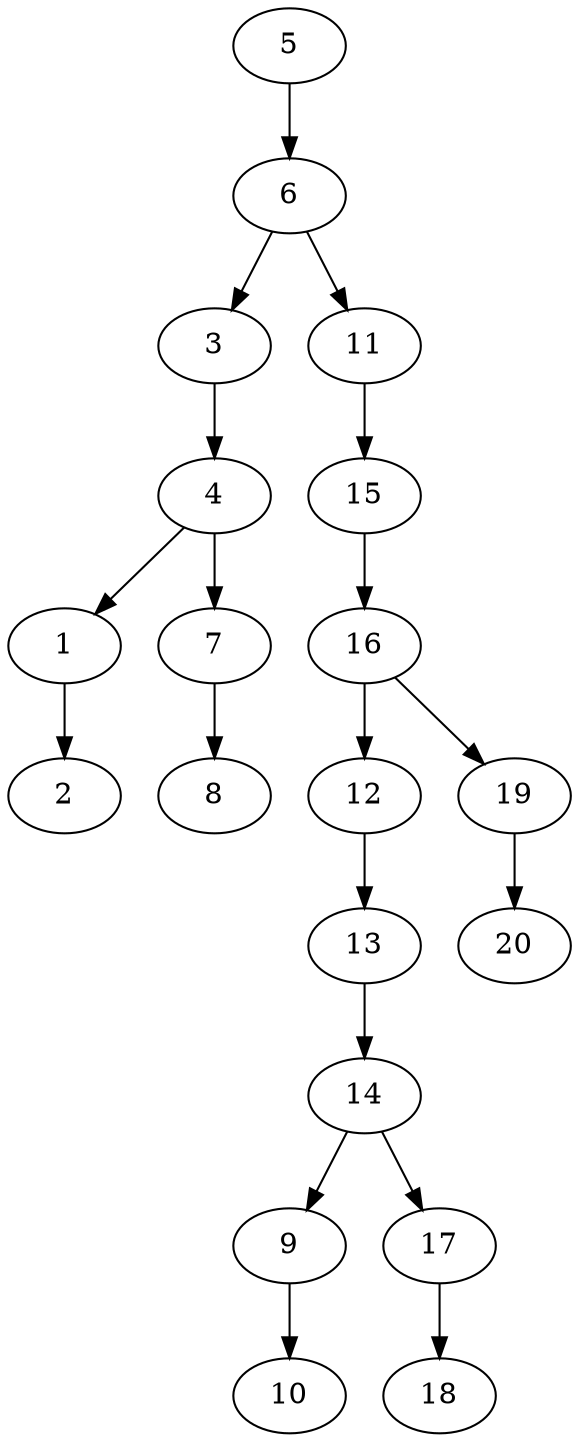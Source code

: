 digraph {
  1 -> 2
  3 -> 4
  5 -> 6
  7 -> 8
  9 -> 10
  12 -> 13
  13 -> 14
  15 -> 16
  17 -> 18
  19 -> 20
  4 -> 1
  6 -> 3
  4 -> 7
  6 -> 11
  14 -> 9
  11 -> 15
  16 -> 12
  14 -> 17
  16 -> 19
}
